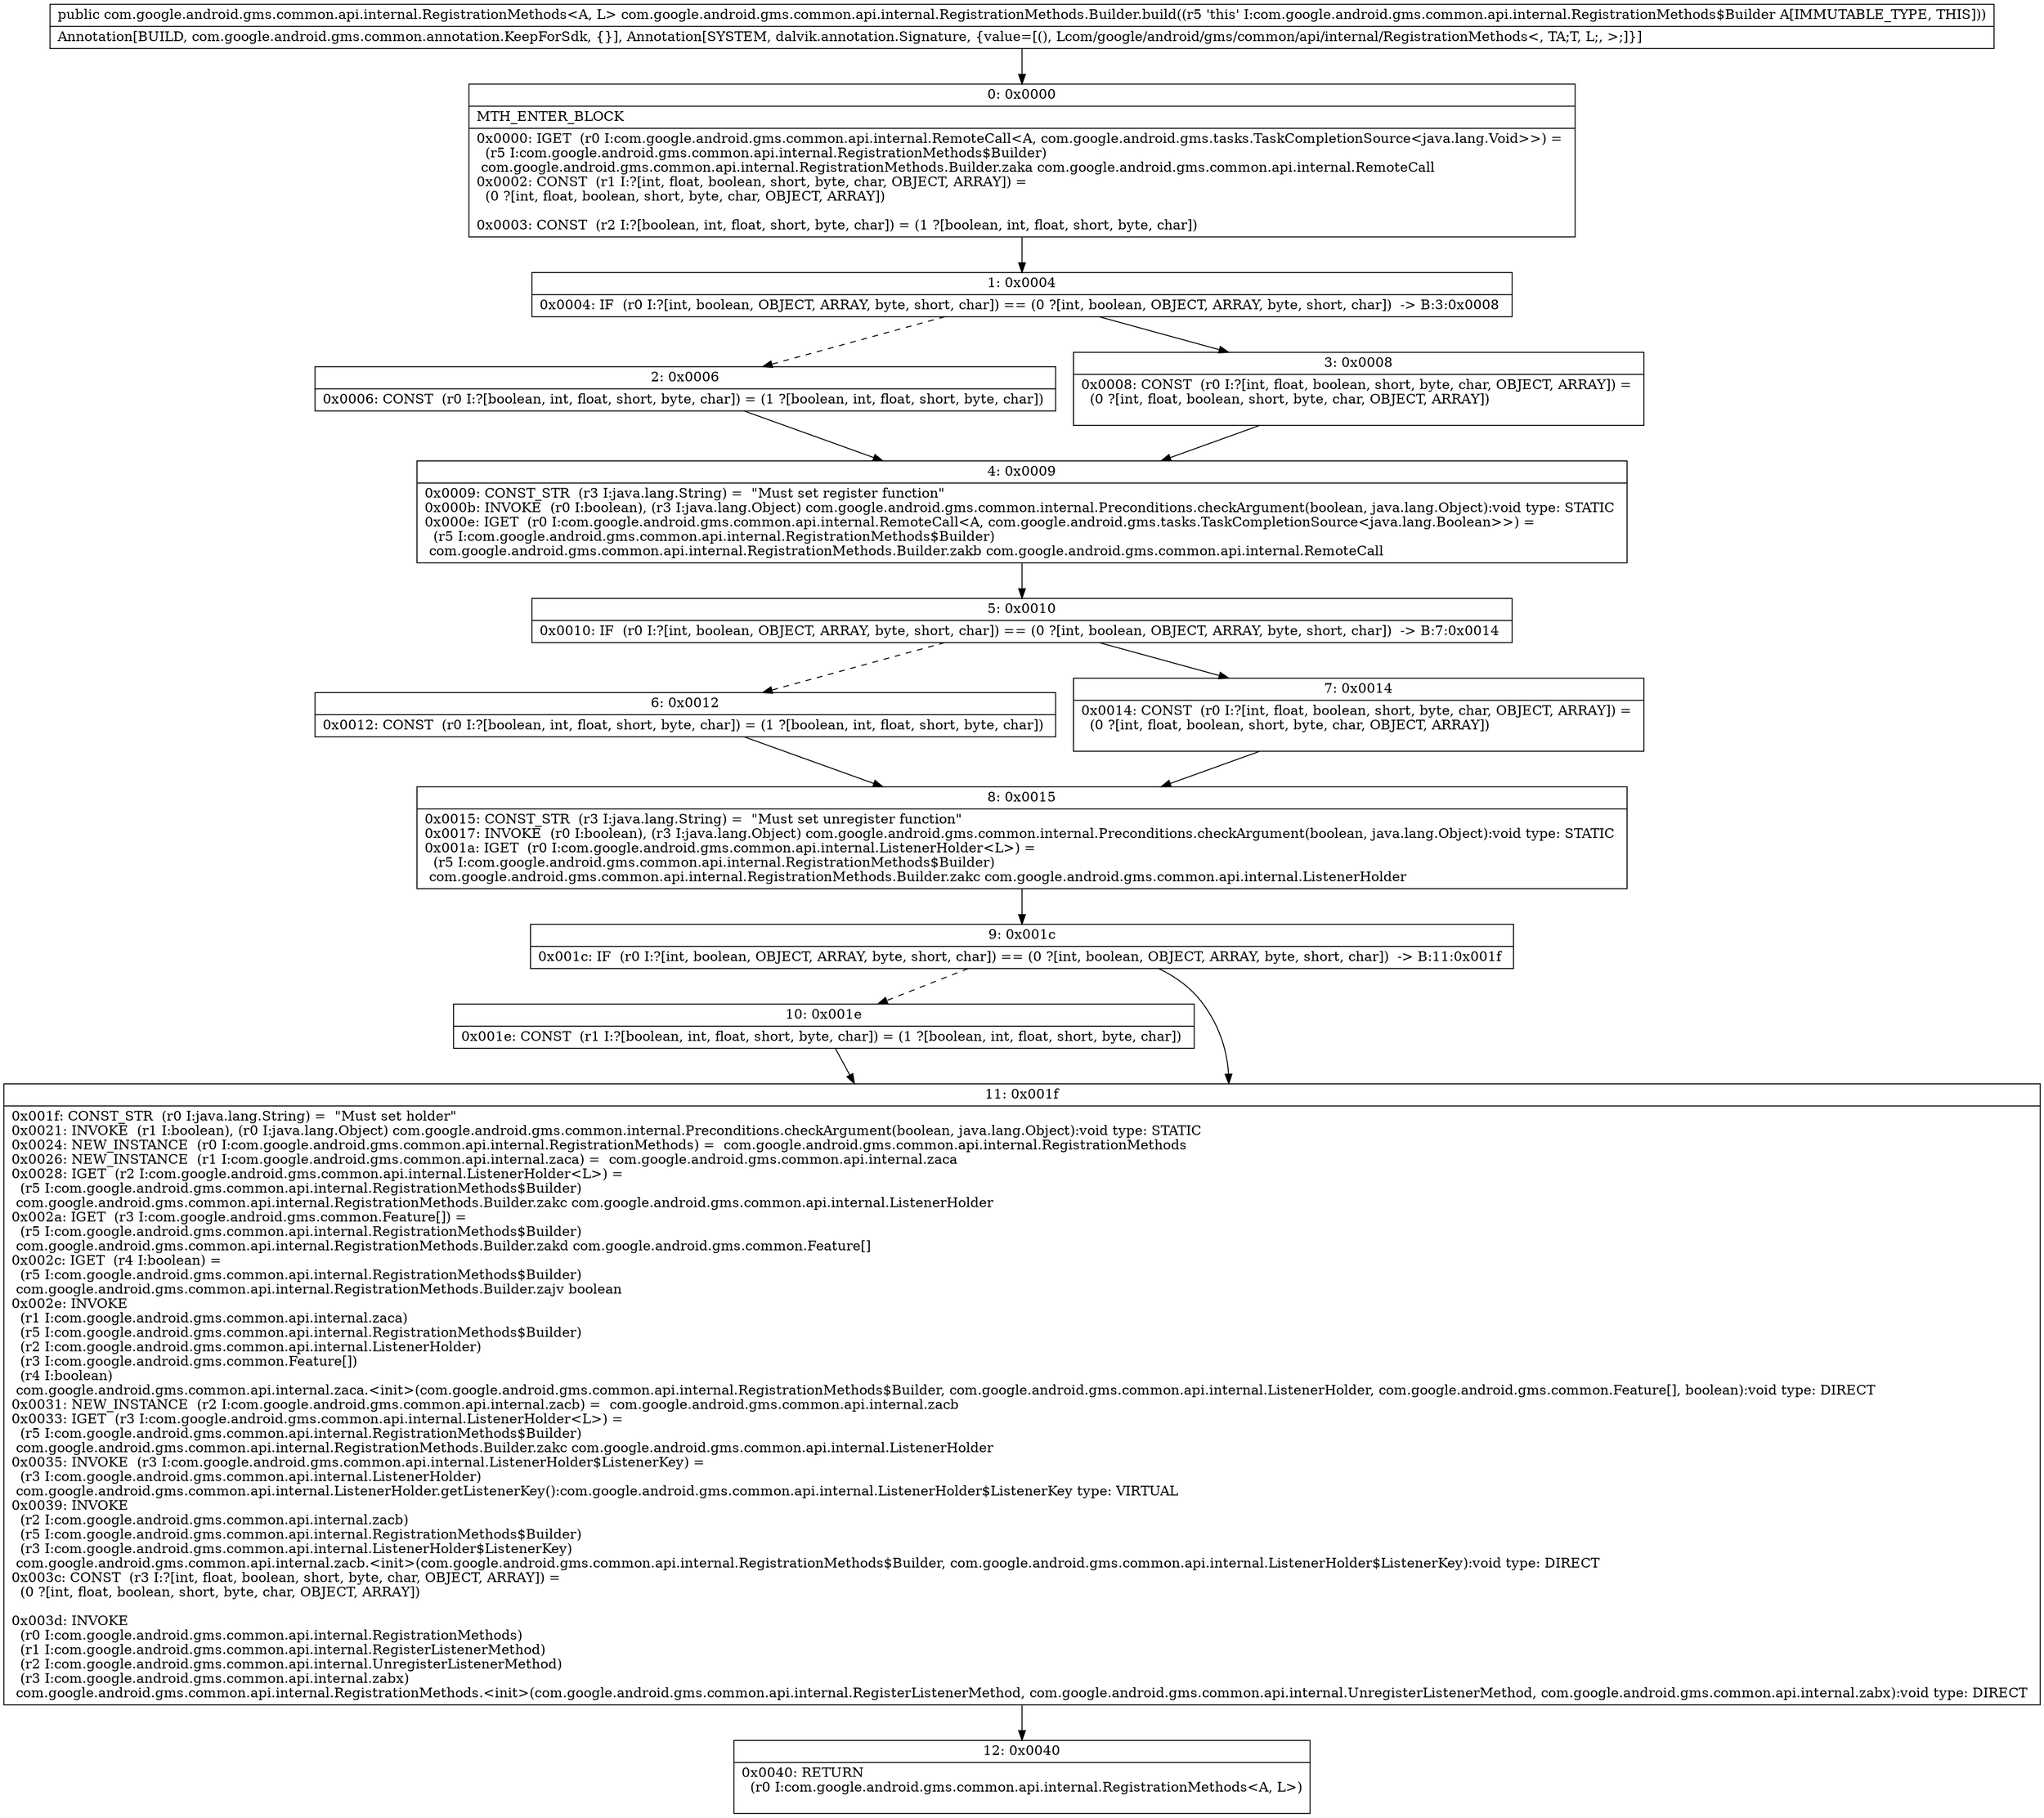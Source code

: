 digraph "CFG forcom.google.android.gms.common.api.internal.RegistrationMethods.Builder.build()Lcom\/google\/android\/gms\/common\/api\/internal\/RegistrationMethods;" {
Node_0 [shape=record,label="{0\:\ 0x0000|MTH_ENTER_BLOCK\l|0x0000: IGET  (r0 I:com.google.android.gms.common.api.internal.RemoteCall\<A, com.google.android.gms.tasks.TaskCompletionSource\<java.lang.Void\>\>) = \l  (r5 I:com.google.android.gms.common.api.internal.RegistrationMethods$Builder)\l com.google.android.gms.common.api.internal.RegistrationMethods.Builder.zaka com.google.android.gms.common.api.internal.RemoteCall \l0x0002: CONST  (r1 I:?[int, float, boolean, short, byte, char, OBJECT, ARRAY]) = \l  (0 ?[int, float, boolean, short, byte, char, OBJECT, ARRAY])\l \l0x0003: CONST  (r2 I:?[boolean, int, float, short, byte, char]) = (1 ?[boolean, int, float, short, byte, char]) \l}"];
Node_1 [shape=record,label="{1\:\ 0x0004|0x0004: IF  (r0 I:?[int, boolean, OBJECT, ARRAY, byte, short, char]) == (0 ?[int, boolean, OBJECT, ARRAY, byte, short, char])  \-\> B:3:0x0008 \l}"];
Node_2 [shape=record,label="{2\:\ 0x0006|0x0006: CONST  (r0 I:?[boolean, int, float, short, byte, char]) = (1 ?[boolean, int, float, short, byte, char]) \l}"];
Node_3 [shape=record,label="{3\:\ 0x0008|0x0008: CONST  (r0 I:?[int, float, boolean, short, byte, char, OBJECT, ARRAY]) = \l  (0 ?[int, float, boolean, short, byte, char, OBJECT, ARRAY])\l \l}"];
Node_4 [shape=record,label="{4\:\ 0x0009|0x0009: CONST_STR  (r3 I:java.lang.String) =  \"Must set register function\" \l0x000b: INVOKE  (r0 I:boolean), (r3 I:java.lang.Object) com.google.android.gms.common.internal.Preconditions.checkArgument(boolean, java.lang.Object):void type: STATIC \l0x000e: IGET  (r0 I:com.google.android.gms.common.api.internal.RemoteCall\<A, com.google.android.gms.tasks.TaskCompletionSource\<java.lang.Boolean\>\>) = \l  (r5 I:com.google.android.gms.common.api.internal.RegistrationMethods$Builder)\l com.google.android.gms.common.api.internal.RegistrationMethods.Builder.zakb com.google.android.gms.common.api.internal.RemoteCall \l}"];
Node_5 [shape=record,label="{5\:\ 0x0010|0x0010: IF  (r0 I:?[int, boolean, OBJECT, ARRAY, byte, short, char]) == (0 ?[int, boolean, OBJECT, ARRAY, byte, short, char])  \-\> B:7:0x0014 \l}"];
Node_6 [shape=record,label="{6\:\ 0x0012|0x0012: CONST  (r0 I:?[boolean, int, float, short, byte, char]) = (1 ?[boolean, int, float, short, byte, char]) \l}"];
Node_7 [shape=record,label="{7\:\ 0x0014|0x0014: CONST  (r0 I:?[int, float, boolean, short, byte, char, OBJECT, ARRAY]) = \l  (0 ?[int, float, boolean, short, byte, char, OBJECT, ARRAY])\l \l}"];
Node_8 [shape=record,label="{8\:\ 0x0015|0x0015: CONST_STR  (r3 I:java.lang.String) =  \"Must set unregister function\" \l0x0017: INVOKE  (r0 I:boolean), (r3 I:java.lang.Object) com.google.android.gms.common.internal.Preconditions.checkArgument(boolean, java.lang.Object):void type: STATIC \l0x001a: IGET  (r0 I:com.google.android.gms.common.api.internal.ListenerHolder\<L\>) = \l  (r5 I:com.google.android.gms.common.api.internal.RegistrationMethods$Builder)\l com.google.android.gms.common.api.internal.RegistrationMethods.Builder.zakc com.google.android.gms.common.api.internal.ListenerHolder \l}"];
Node_9 [shape=record,label="{9\:\ 0x001c|0x001c: IF  (r0 I:?[int, boolean, OBJECT, ARRAY, byte, short, char]) == (0 ?[int, boolean, OBJECT, ARRAY, byte, short, char])  \-\> B:11:0x001f \l}"];
Node_10 [shape=record,label="{10\:\ 0x001e|0x001e: CONST  (r1 I:?[boolean, int, float, short, byte, char]) = (1 ?[boolean, int, float, short, byte, char]) \l}"];
Node_11 [shape=record,label="{11\:\ 0x001f|0x001f: CONST_STR  (r0 I:java.lang.String) =  \"Must set holder\" \l0x0021: INVOKE  (r1 I:boolean), (r0 I:java.lang.Object) com.google.android.gms.common.internal.Preconditions.checkArgument(boolean, java.lang.Object):void type: STATIC \l0x0024: NEW_INSTANCE  (r0 I:com.google.android.gms.common.api.internal.RegistrationMethods) =  com.google.android.gms.common.api.internal.RegistrationMethods \l0x0026: NEW_INSTANCE  (r1 I:com.google.android.gms.common.api.internal.zaca) =  com.google.android.gms.common.api.internal.zaca \l0x0028: IGET  (r2 I:com.google.android.gms.common.api.internal.ListenerHolder\<L\>) = \l  (r5 I:com.google.android.gms.common.api.internal.RegistrationMethods$Builder)\l com.google.android.gms.common.api.internal.RegistrationMethods.Builder.zakc com.google.android.gms.common.api.internal.ListenerHolder \l0x002a: IGET  (r3 I:com.google.android.gms.common.Feature[]) = \l  (r5 I:com.google.android.gms.common.api.internal.RegistrationMethods$Builder)\l com.google.android.gms.common.api.internal.RegistrationMethods.Builder.zakd com.google.android.gms.common.Feature[] \l0x002c: IGET  (r4 I:boolean) = \l  (r5 I:com.google.android.gms.common.api.internal.RegistrationMethods$Builder)\l com.google.android.gms.common.api.internal.RegistrationMethods.Builder.zajv boolean \l0x002e: INVOKE  \l  (r1 I:com.google.android.gms.common.api.internal.zaca)\l  (r5 I:com.google.android.gms.common.api.internal.RegistrationMethods$Builder)\l  (r2 I:com.google.android.gms.common.api.internal.ListenerHolder)\l  (r3 I:com.google.android.gms.common.Feature[])\l  (r4 I:boolean)\l com.google.android.gms.common.api.internal.zaca.\<init\>(com.google.android.gms.common.api.internal.RegistrationMethods$Builder, com.google.android.gms.common.api.internal.ListenerHolder, com.google.android.gms.common.Feature[], boolean):void type: DIRECT \l0x0031: NEW_INSTANCE  (r2 I:com.google.android.gms.common.api.internal.zacb) =  com.google.android.gms.common.api.internal.zacb \l0x0033: IGET  (r3 I:com.google.android.gms.common.api.internal.ListenerHolder\<L\>) = \l  (r5 I:com.google.android.gms.common.api.internal.RegistrationMethods$Builder)\l com.google.android.gms.common.api.internal.RegistrationMethods.Builder.zakc com.google.android.gms.common.api.internal.ListenerHolder \l0x0035: INVOKE  (r3 I:com.google.android.gms.common.api.internal.ListenerHolder$ListenerKey) = \l  (r3 I:com.google.android.gms.common.api.internal.ListenerHolder)\l com.google.android.gms.common.api.internal.ListenerHolder.getListenerKey():com.google.android.gms.common.api.internal.ListenerHolder$ListenerKey type: VIRTUAL \l0x0039: INVOKE  \l  (r2 I:com.google.android.gms.common.api.internal.zacb)\l  (r5 I:com.google.android.gms.common.api.internal.RegistrationMethods$Builder)\l  (r3 I:com.google.android.gms.common.api.internal.ListenerHolder$ListenerKey)\l com.google.android.gms.common.api.internal.zacb.\<init\>(com.google.android.gms.common.api.internal.RegistrationMethods$Builder, com.google.android.gms.common.api.internal.ListenerHolder$ListenerKey):void type: DIRECT \l0x003c: CONST  (r3 I:?[int, float, boolean, short, byte, char, OBJECT, ARRAY]) = \l  (0 ?[int, float, boolean, short, byte, char, OBJECT, ARRAY])\l \l0x003d: INVOKE  \l  (r0 I:com.google.android.gms.common.api.internal.RegistrationMethods)\l  (r1 I:com.google.android.gms.common.api.internal.RegisterListenerMethod)\l  (r2 I:com.google.android.gms.common.api.internal.UnregisterListenerMethod)\l  (r3 I:com.google.android.gms.common.api.internal.zabx)\l com.google.android.gms.common.api.internal.RegistrationMethods.\<init\>(com.google.android.gms.common.api.internal.RegisterListenerMethod, com.google.android.gms.common.api.internal.UnregisterListenerMethod, com.google.android.gms.common.api.internal.zabx):void type: DIRECT \l}"];
Node_12 [shape=record,label="{12\:\ 0x0040|0x0040: RETURN  \l  (r0 I:com.google.android.gms.common.api.internal.RegistrationMethods\<A, L\>)\l \l}"];
MethodNode[shape=record,label="{public com.google.android.gms.common.api.internal.RegistrationMethods\<A, L\> com.google.android.gms.common.api.internal.RegistrationMethods.Builder.build((r5 'this' I:com.google.android.gms.common.api.internal.RegistrationMethods$Builder A[IMMUTABLE_TYPE, THIS]))  | Annotation[BUILD, com.google.android.gms.common.annotation.KeepForSdk, \{\}], Annotation[SYSTEM, dalvik.annotation.Signature, \{value=[(), Lcom\/google\/android\/gms\/common\/api\/internal\/RegistrationMethods\<, TA;T, L;, \>;]\}]\l}"];
MethodNode -> Node_0;
Node_0 -> Node_1;
Node_1 -> Node_2[style=dashed];
Node_1 -> Node_3;
Node_2 -> Node_4;
Node_3 -> Node_4;
Node_4 -> Node_5;
Node_5 -> Node_6[style=dashed];
Node_5 -> Node_7;
Node_6 -> Node_8;
Node_7 -> Node_8;
Node_8 -> Node_9;
Node_9 -> Node_10[style=dashed];
Node_9 -> Node_11;
Node_10 -> Node_11;
Node_11 -> Node_12;
}

